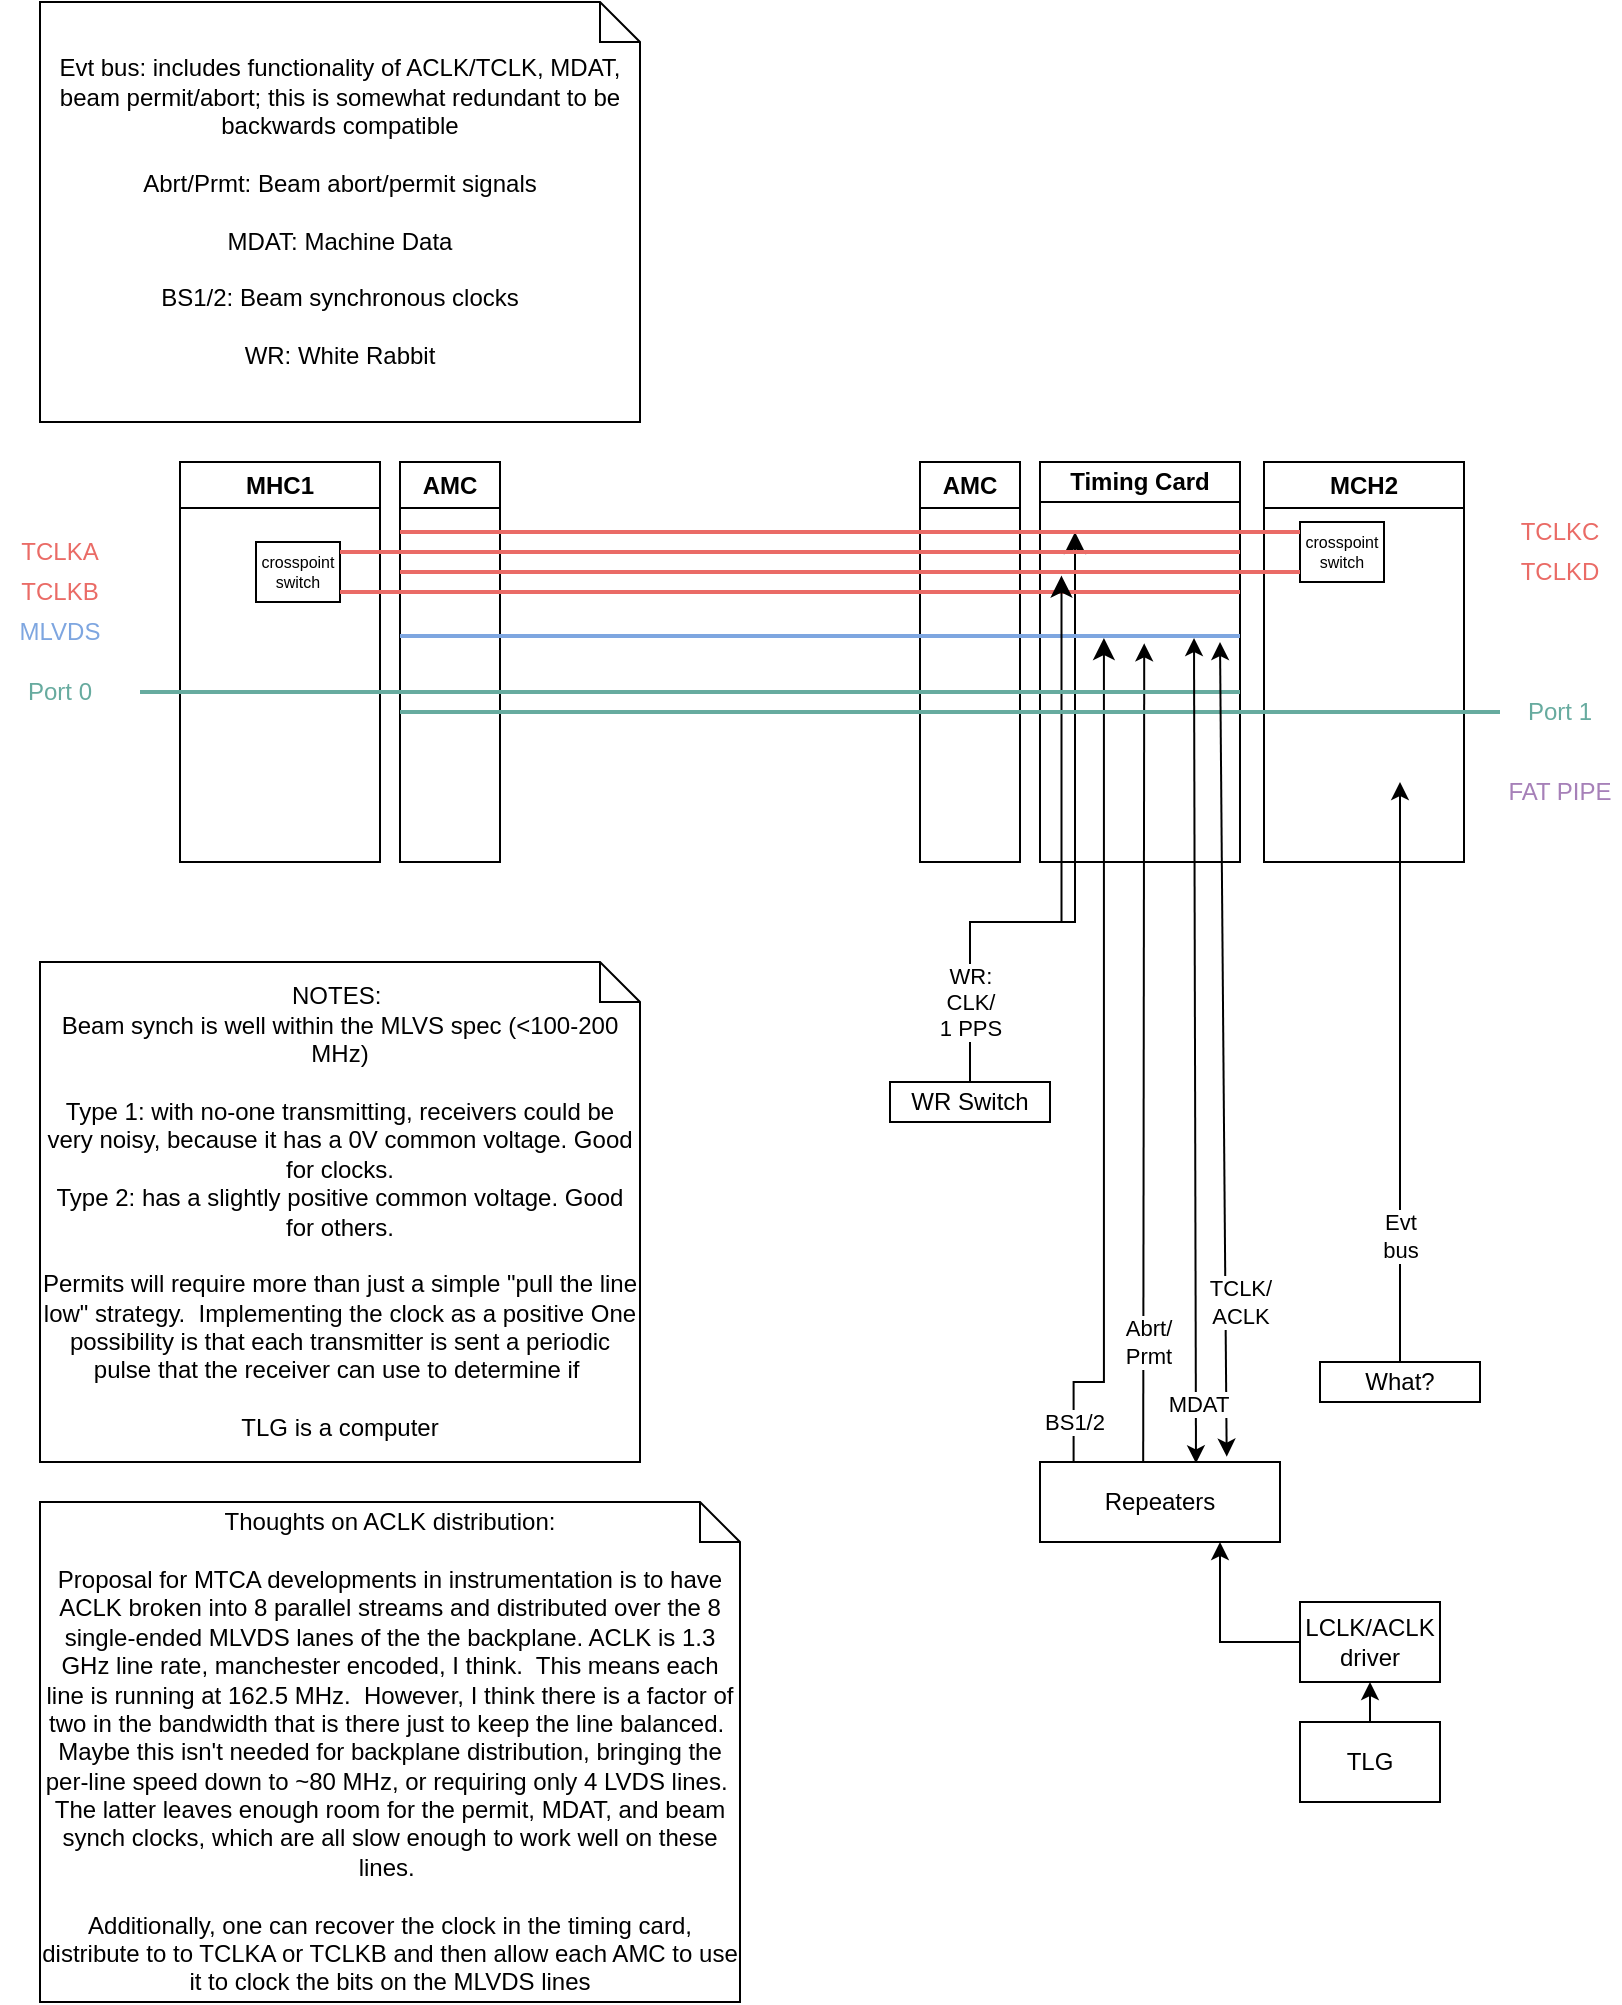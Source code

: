<mxfile version="24.3.0" type="github">
  <diagram name="Page-1" id="LWEZlGGbSrIIkCykrBxC">
    <mxGraphModel dx="794" dy="454" grid="1" gridSize="10" guides="1" tooltips="1" connect="1" arrows="1" fold="1" page="1" pageScale="1" pageWidth="850" pageHeight="1100" math="0" shadow="0">
      <root>
        <mxCell id="0" />
        <mxCell id="1" parent="0" />
        <mxCell id="NNJ1faXIut8Of5q7evjf-1" value="MCH2" style="swimlane;whiteSpace=wrap;html=1;" parent="1" vertex="1">
          <mxGeometry x="652" y="270" width="100" height="200" as="geometry" />
        </mxCell>
        <mxCell id="NNJ1faXIut8Of5q7evjf-40" value="&lt;div style=&quot;font-size: 8px;&quot;&gt;&lt;span style=&quot;background-color: initial; font-size: 8px;&quot;&gt;&lt;font style=&quot;font-size: 8px;&quot;&gt;crosspoint&lt;/font&gt;&lt;/span&gt;&lt;/div&gt;&lt;div style=&quot;font-size: 8px;&quot;&gt;&lt;span style=&quot;background-color: initial; font-size: 8px;&quot;&gt;&lt;font style=&quot;font-size: 8px;&quot;&gt;switch&lt;/font&gt;&lt;/span&gt;&lt;/div&gt;" style="rounded=0;whiteSpace=wrap;html=1;align=center;fontSize=8;" parent="NNJ1faXIut8Of5q7evjf-1" vertex="1">
          <mxGeometry x="18" y="30" width="42" height="30" as="geometry" />
        </mxCell>
        <mxCell id="NNJ1faXIut8Of5q7evjf-2" value="Timing Card" style="swimlane;whiteSpace=wrap;html=1;startSize=20;" parent="1" vertex="1">
          <mxGeometry x="540" y="270" width="100" height="200" as="geometry" />
        </mxCell>
        <mxCell id="NNJ1faXIut8Of5q7evjf-3" value="MHC1" style="swimlane;whiteSpace=wrap;html=1;" parent="1" vertex="1">
          <mxGeometry x="110" y="270" width="100" height="200" as="geometry" />
        </mxCell>
        <mxCell id="NNJ1faXIut8Of5q7evjf-42" value="&lt;div style=&quot;font-size: 8px;&quot;&gt;&lt;span style=&quot;background-color: initial; font-size: 8px;&quot;&gt;&lt;font style=&quot;font-size: 8px;&quot;&gt;crosspoint&lt;/font&gt;&lt;/span&gt;&lt;/div&gt;&lt;div style=&quot;font-size: 8px;&quot;&gt;&lt;span style=&quot;background-color: initial; font-size: 8px;&quot;&gt;&lt;font style=&quot;font-size: 8px;&quot;&gt;switch&lt;/font&gt;&lt;/span&gt;&lt;/div&gt;" style="rounded=0;whiteSpace=wrap;html=1;align=center;fontSize=8;" parent="NNJ1faXIut8Of5q7evjf-3" vertex="1">
          <mxGeometry x="38" y="40" width="42" height="30" as="geometry" />
        </mxCell>
        <mxCell id="NNJ1faXIut8Of5q7evjf-52" value="" style="edgeStyle=elbowEdgeStyle;elbow=vertical;endArrow=classic;html=1;curved=0;rounded=0;endSize=8;startSize=8;exitX=0.5;exitY=0;exitDx=0;exitDy=0;entryX=0.75;entryY=0.5;entryDx=0;entryDy=0;entryPerimeter=0;" parent="1" target="NNJ1faXIut8Of5q7evjf-17" edge="1">
          <mxGeometry x="-0.732" width="50" height="50" relative="1" as="geometry">
            <mxPoint x="505" y="580" as="sourcePoint" />
            <mxPoint x="551" y="327" as="targetPoint" />
            <mxPoint as="offset" />
            <Array as="points">
              <mxPoint x="540" y="500" />
            </Array>
          </mxGeometry>
        </mxCell>
        <mxCell id="NNJ1faXIut8Of5q7evjf-4" value="AMC" style="swimlane;whiteSpace=wrap;html=1;" parent="1" vertex="1">
          <mxGeometry x="480" y="270" width="50" height="200" as="geometry" />
        </mxCell>
        <mxCell id="NNJ1faXIut8Of5q7evjf-5" value="AMC" style="swimlane;whiteSpace=wrap;html=1;" parent="1" vertex="1">
          <mxGeometry x="220" y="270" width="50" height="200" as="geometry" />
        </mxCell>
        <mxCell id="NNJ1faXIut8Of5q7evjf-11" value="" style="line;strokeWidth=2;html=1;strokeColor=#EA6B66;" parent="NNJ1faXIut8Of5q7evjf-5" vertex="1">
          <mxGeometry x="-30" y="40" width="450" height="10" as="geometry" />
        </mxCell>
        <mxCell id="NNJ1faXIut8Of5q7evjf-10" value="Evt bus: includes functionality of ACLK/TCLK, MDAT, beam permit/abort; this is somewhat redundant to be backwards compatible&lt;br&gt;&lt;br&gt;Abrt/Prmt: Beam abort/permit signals&lt;br&gt;&lt;br&gt;MDAT: Machine Data&lt;br&gt;&lt;br&gt;BS1/2: Beam synchronous clocks&lt;br&gt;&lt;br&gt;WR: White Rabbit" style="shape=note;size=20;whiteSpace=wrap;html=1;" parent="1" vertex="1">
          <mxGeometry x="40" y="40" width="300" height="210" as="geometry" />
        </mxCell>
        <mxCell id="NNJ1faXIut8Of5q7evjf-12" value="TCLKA" style="text;html=1;strokeColor=none;fillColor=none;align=center;verticalAlign=middle;whiteSpace=wrap;rounded=0;fontColor=#EA6B66;" parent="1" vertex="1">
          <mxGeometry x="20" y="300" width="60" height="30" as="geometry" />
        </mxCell>
        <mxCell id="NNJ1faXIut8Of5q7evjf-14" value="" style="line;strokeWidth=2;html=1;strokeColor=#EA6B66;" parent="1" vertex="1">
          <mxGeometry x="190" y="330" width="450" height="10" as="geometry" />
        </mxCell>
        <mxCell id="NNJ1faXIut8Of5q7evjf-15" value="TCLKB" style="text;html=1;strokeColor=none;fillColor=none;align=center;verticalAlign=middle;whiteSpace=wrap;rounded=0;fontColor=#EA6B66;" parent="1" vertex="1">
          <mxGeometry x="20" y="320" width="60" height="30" as="geometry" />
        </mxCell>
        <mxCell id="NNJ1faXIut8Of5q7evjf-16" value="" style="line;strokeWidth=2;html=1;strokeColor=#EA6B66;" parent="1" vertex="1">
          <mxGeometry x="220" y="320" width="450" height="10" as="geometry" />
        </mxCell>
        <mxCell id="NNJ1faXIut8Of5q7evjf-17" value="" style="line;strokeWidth=2;html=1;strokeColor=#EA6B66;" parent="1" vertex="1">
          <mxGeometry x="220" y="300" width="450" height="10" as="geometry" />
        </mxCell>
        <mxCell id="NNJ1faXIut8Of5q7evjf-18" value="TCLKC" style="text;html=1;strokeColor=none;fillColor=none;align=center;verticalAlign=middle;whiteSpace=wrap;rounded=0;fontColor=#EA6B66;" parent="1" vertex="1">
          <mxGeometry x="770" y="290" width="60" height="30" as="geometry" />
        </mxCell>
        <mxCell id="NNJ1faXIut8Of5q7evjf-19" value="TCLKD" style="text;html=1;strokeColor=none;fillColor=none;align=center;verticalAlign=middle;whiteSpace=wrap;rounded=0;fontColor=#EA6B66;" parent="1" vertex="1">
          <mxGeometry x="770" y="310" width="60" height="30" as="geometry" />
        </mxCell>
        <mxCell id="NNJ1faXIut8Of5q7evjf-23" value="" style="line;strokeWidth=2;html=1;strokeColor=#7EA6E0;fontColor=#7EA6E0;" parent="1" vertex="1">
          <mxGeometry x="220" y="352" width="420" height="10" as="geometry" />
        </mxCell>
        <mxCell id="NNJ1faXIut8Of5q7evjf-24" value="Abrt/&lt;br&gt;Prmt" style="endArrow=classic;html=1;rounded=0;entryX=0.886;entryY=0.867;entryDx=0;entryDy=0;entryPerimeter=0;exitX=0.43;exitY=0;exitDx=0;exitDy=0;exitPerimeter=0;" parent="1" source="NNJ1faXIut8Of5q7evjf-47" edge="1" target="NNJ1faXIut8Of5q7evjf-23">
          <mxGeometry x="-0.708" y="-2" width="50" height="50" relative="1" as="geometry">
            <mxPoint x="600" y="670" as="sourcePoint" />
            <mxPoint x="600" y="358" as="targetPoint" />
            <mxPoint as="offset" />
          </mxGeometry>
        </mxCell>
        <mxCell id="NNJ1faXIut8Of5q7evjf-27" value="WR: &lt;br&gt;CLK/&lt;br&gt;1 PPS" style="edgeStyle=elbowEdgeStyle;elbow=vertical;endArrow=classic;html=1;curved=0;rounded=0;endSize=8;startSize=8;exitX=0.5;exitY=0;exitDx=0;exitDy=0;entryX=0.735;entryY=0.681;entryDx=0;entryDy=0;entryPerimeter=0;" parent="1" source="NNJ1faXIut8Of5q7evjf-44" target="NNJ1faXIut8Of5q7evjf-16" edge="1">
          <mxGeometry x="-0.732" width="50" height="50" relative="1" as="geometry">
            <mxPoint x="550" y="545" as="sourcePoint" />
            <mxPoint x="570" y="326" as="targetPoint" />
            <mxPoint as="offset" />
            <Array as="points">
              <mxPoint x="540" y="500" />
            </Array>
          </mxGeometry>
        </mxCell>
        <mxCell id="NNJ1faXIut8Of5q7evjf-29" value="BS1/2" style="edgeStyle=elbowEdgeStyle;elbow=vertical;endArrow=classic;html=1;curved=0;rounded=0;endSize=8;startSize=8;entryX=0.838;entryY=0.6;entryDx=0;entryDy=0;entryPerimeter=0;exitX=0.14;exitY=0;exitDx=0;exitDy=0;exitPerimeter=0;" parent="1" source="NNJ1faXIut8Of5q7evjf-47" target="NNJ1faXIut8Of5q7evjf-23" edge="1">
          <mxGeometry x="-0.905" width="50" height="50" relative="1" as="geometry">
            <mxPoint x="580" y="649" as="sourcePoint" />
            <mxPoint x="590" y="360" as="targetPoint" />
            <Array as="points">
              <mxPoint x="570" y="730" />
            </Array>
            <mxPoint as="offset" />
          </mxGeometry>
        </mxCell>
        <mxCell id="NNJ1faXIut8Of5q7evjf-31" value="" style="line;strokeWidth=2;html=1;strokeColor=#67AB9F;" parent="1" vertex="1">
          <mxGeometry x="90" y="380" width="550" height="10" as="geometry" />
        </mxCell>
        <mxCell id="NNJ1faXIut8Of5q7evjf-32" value="" style="line;strokeWidth=2;html=1;strokeColor=#67AB9F;" parent="1" vertex="1">
          <mxGeometry x="220" y="390" width="550" height="10" as="geometry" />
        </mxCell>
        <mxCell id="NNJ1faXIut8Of5q7evjf-33" value="Port 0" style="text;html=1;strokeColor=none;fillColor=none;align=center;verticalAlign=middle;whiteSpace=wrap;rounded=0;fontColor=#67AB9F;" parent="1" vertex="1">
          <mxGeometry x="20" y="370" width="60" height="30" as="geometry" />
        </mxCell>
        <mxCell id="NNJ1faXIut8Of5q7evjf-34" value="Port 1" style="text;html=1;strokeColor=none;fillColor=none;align=center;verticalAlign=middle;whiteSpace=wrap;rounded=0;fontColor=#67AB9F;" parent="1" vertex="1">
          <mxGeometry x="770" y="380" width="60" height="30" as="geometry" />
        </mxCell>
        <mxCell id="NNJ1faXIut8Of5q7evjf-36" value="TCLK/&lt;br&gt;ACLK" style="endArrow=classic;html=1;rounded=0;exitX=0.778;exitY=-0.067;exitDx=0;exitDy=0;exitPerimeter=0;startArrow=classic;startFill=1;" parent="1" source="NNJ1faXIut8Of5q7evjf-47" edge="1">
          <mxGeometry x="-0.621" y="-7" width="50" height="50" relative="1" as="geometry">
            <mxPoint x="634.16" y="709" as="sourcePoint" />
            <mxPoint x="630" y="360" as="targetPoint" />
            <mxPoint as="offset" />
          </mxGeometry>
        </mxCell>
        <mxCell id="NNJ1faXIut8Of5q7evjf-37" value="MDAT" style="endArrow=classic;html=1;rounded=0;entryX=0.902;entryY=0.7;entryDx=0;entryDy=0;entryPerimeter=0;exitX=0.65;exitY=0.017;exitDx=0;exitDy=0;exitPerimeter=0;startArrow=classic;startFill=1;" parent="1" source="NNJ1faXIut8Of5q7evjf-47" edge="1">
          <mxGeometry x="-0.854" y="-1" width="50" height="50" relative="1" as="geometry">
            <mxPoint x="620" y="740" as="sourcePoint" />
            <mxPoint x="617.0" y="358" as="targetPoint" />
            <mxPoint as="offset" />
          </mxGeometry>
        </mxCell>
        <mxCell id="NNJ1faXIut8Of5q7evjf-41" value="&lt;font color=&quot;#7ea6e0&quot;&gt;MLVDS&lt;/font&gt;" style="text;html=1;strokeColor=none;fillColor=none;align=center;verticalAlign=middle;whiteSpace=wrap;rounded=0;fontColor=#67AB9F;" parent="1" vertex="1">
          <mxGeometry x="20" y="340" width="60" height="30" as="geometry" />
        </mxCell>
        <mxCell id="NNJ1faXIut8Of5q7evjf-44" value="WR Switch" style="rounded=0;whiteSpace=wrap;html=1;" parent="1" vertex="1">
          <mxGeometry x="465" y="580" width="80" height="20" as="geometry" />
        </mxCell>
        <mxCell id="NNJ1faXIut8Of5q7evjf-47" value="Repeaters" style="rounded=0;whiteSpace=wrap;html=1;points=[[0,0,0,0,0],[0,0.25,0,0,0],[0,0.5,0,0,0],[0,0.75,0,0,0],[0,1,0,0,0],[0.14,0,0,0,0],[0.25,1,0,0,0],[0.29,0,0,0,0],[0.43,0,0,0,0],[0.5,1,0,0,0],[0.57,0,0,0,0],[0.71,0,0,0,0],[0.75,1,0,0,0],[0.86,0,0,0,0],[1,0,0,0,0],[1,0.25,0,0,0],[1,0.5,0,0,0],[1,0.75,0,0,0],[1,1,0,0,0]];" parent="1" vertex="1">
          <mxGeometry x="540" y="770" width="120" height="40" as="geometry" />
        </mxCell>
        <mxCell id="NNJ1faXIut8Of5q7evjf-50" value="What?" style="rounded=0;whiteSpace=wrap;html=1;" parent="1" vertex="1">
          <mxGeometry x="680" y="720" width="80" height="20" as="geometry" />
        </mxCell>
        <mxCell id="NNJ1faXIut8Of5q7evjf-51" value="NOTES:&amp;nbsp;&lt;br&gt;Beam synch is well within the MLVS spec (&amp;lt;100-200 MHz)&lt;br&gt;&lt;br&gt;Type 1: with no-one transmitting, receivers could be very noisy, because it has a 0V common voltage. Good for clocks.&lt;br&gt;Type 2: has a slightly positive common voltage. Good for others.&lt;br&gt;&lt;br&gt;Permits will require more than just a simple &quot;pull the line low&quot; strategy.&amp;nbsp; Implementing the clock as a positive One possibility is that each transmitter is sent a periodic pulse that the receiver can use to determine if&amp;nbsp;&lt;br&gt;&lt;br&gt;TLG is a computer" style="shape=note;size=20;whiteSpace=wrap;html=1;" parent="1" vertex="1">
          <mxGeometry x="40" y="520" width="300" height="250" as="geometry" />
        </mxCell>
        <mxCell id="NNJ1faXIut8Of5q7evjf-9" value="Evt&lt;br&gt;bus" style="endArrow=classic;html=1;rounded=0;exitX=0.5;exitY=0;exitDx=0;exitDy=0;" parent="1" source="NNJ1faXIut8Of5q7evjf-50" edge="1">
          <mxGeometry x="-0.562" width="50" height="50" relative="1" as="geometry">
            <mxPoint x="710.16" y="703" as="sourcePoint" />
            <mxPoint x="720" y="430" as="targetPoint" />
            <mxPoint as="offset" />
          </mxGeometry>
        </mxCell>
        <mxCell id="NNJ1faXIut8Of5q7evjf-53" value="TLG" style="rounded=0;whiteSpace=wrap;html=1;points=[[0,0,0,0,0],[0,0.25,0,0,0],[0,0.5,0,0,0],[0,0.75,0,0,0],[0,1,0,0,0],[0.14,0,0,0,0],[0.25,1,0,0,0],[0.29,0,0,0,0],[0.43,0,0,0,0],[0.5,1,0,0,0],[0.57,0,0,0,0],[0.71,0,0,0,0],[0.75,1,0,0,0],[0.86,0,0,0,0],[1,0,0,0,0],[1,0.25,0,0,0],[1,0.5,0,0,0],[1,0.75,0,0,0],[1,1,0,0,0]];" parent="1" vertex="1">
          <mxGeometry x="670" y="900" width="70" height="40" as="geometry" />
        </mxCell>
        <mxCell id="NNJ1faXIut8Of5q7evjf-55" style="edgeStyle=orthogonalEdgeStyle;rounded=0;orthogonalLoop=1;jettySize=auto;html=1;entryX=0.75;entryY=1;entryDx=0;entryDy=0;entryPerimeter=0;exitX=0;exitY=0.5;exitDx=0;exitDy=0;exitPerimeter=0;" parent="1" source="NNJ1faXIut8Of5q7evjf-56" target="NNJ1faXIut8Of5q7evjf-47" edge="1">
          <mxGeometry relative="1" as="geometry">
            <mxPoint x="690" y="890" as="sourcePoint" />
          </mxGeometry>
        </mxCell>
        <mxCell id="NNJ1faXIut8Of5q7evjf-56" value="LCLK/ACLK&lt;br&gt;driver" style="rounded=0;whiteSpace=wrap;html=1;points=[[0,0,0,0,0],[0,0.25,0,0,0],[0,0.5,0,0,0],[0,0.75,0,0,0],[0,1,0,0,0],[0.14,0,0,0,0],[0.25,1,0,0,0],[0.29,0,0,0,0],[0.43,0,0,0,0],[0.5,1,0,0,0],[0.57,0,0,0,0],[0.71,0,0,0,0],[0.75,1,0,0,0],[0.86,0,0,0,0],[1,0,0,0,0],[1,0.25,0,0,0],[1,0.5,0,0,0],[1,0.75,0,0,0],[1,1,0,0,0]];" parent="1" vertex="1">
          <mxGeometry x="670" y="840" width="70" height="40" as="geometry" />
        </mxCell>
        <mxCell id="NNJ1faXIut8Of5q7evjf-57" style="edgeStyle=orthogonalEdgeStyle;rounded=0;orthogonalLoop=1;jettySize=auto;html=1;exitX=0.43;exitY=0;exitDx=0;exitDy=0;exitPerimeter=0;entryX=0.5;entryY=1;entryDx=0;entryDy=0;entryPerimeter=0;" parent="1" source="NNJ1faXIut8Of5q7evjf-53" target="NNJ1faXIut8Of5q7evjf-56" edge="1">
          <mxGeometry relative="1" as="geometry" />
        </mxCell>
        <mxCell id="NNJ1faXIut8Of5q7evjf-58" value="FAT PIPE" style="text;html=1;strokeColor=none;fillColor=none;align=center;verticalAlign=middle;whiteSpace=wrap;rounded=0;fontColor=#A680B8;" parent="1" vertex="1">
          <mxGeometry x="770" y="420" width="60" height="30" as="geometry" />
        </mxCell>
        <mxCell id="h7kvZbICp2aqLXOeY_oO-1" value="Thoughts on ACLK distribution:&lt;br&gt;&lt;div&gt;&lt;br&gt;&lt;/div&gt;&lt;div&gt;Proposal for MTCA developments in instrumentation is to have ACLK broken into 8 parallel streams and distributed over the 8 single-ended MLVDS lanes of the the backplane. ACLK is 1.3 GHz line rate, manchester encoded, I think.&amp;nbsp; This means each line is running at 162.5 MHz.&amp;nbsp; However, I think there is a factor of two in the bandwidth that is there just to keep the line balanced.&amp;nbsp; Maybe this isn&#39;t needed for backplane distribution, bringing the per-line speed down to ~80 MHz, or requiring only 4 LVDS lines.&amp;nbsp; The latter leaves enough room for the permit, MDAT, and beam synch clocks, which are all slow enough to work well on these lines.&amp;nbsp;&lt;br&gt;&lt;br&gt;Additionally, one can recover the clock in the timing card, distribute to to TCLKA or TCLKB and then allow each AMC to use it to clock the bits on the MLVDS lines&lt;/div&gt;" style="shape=note;size=20;whiteSpace=wrap;html=1;" vertex="1" parent="1">
          <mxGeometry x="40" y="790" width="350" height="250" as="geometry" />
        </mxCell>
      </root>
    </mxGraphModel>
  </diagram>
</mxfile>
